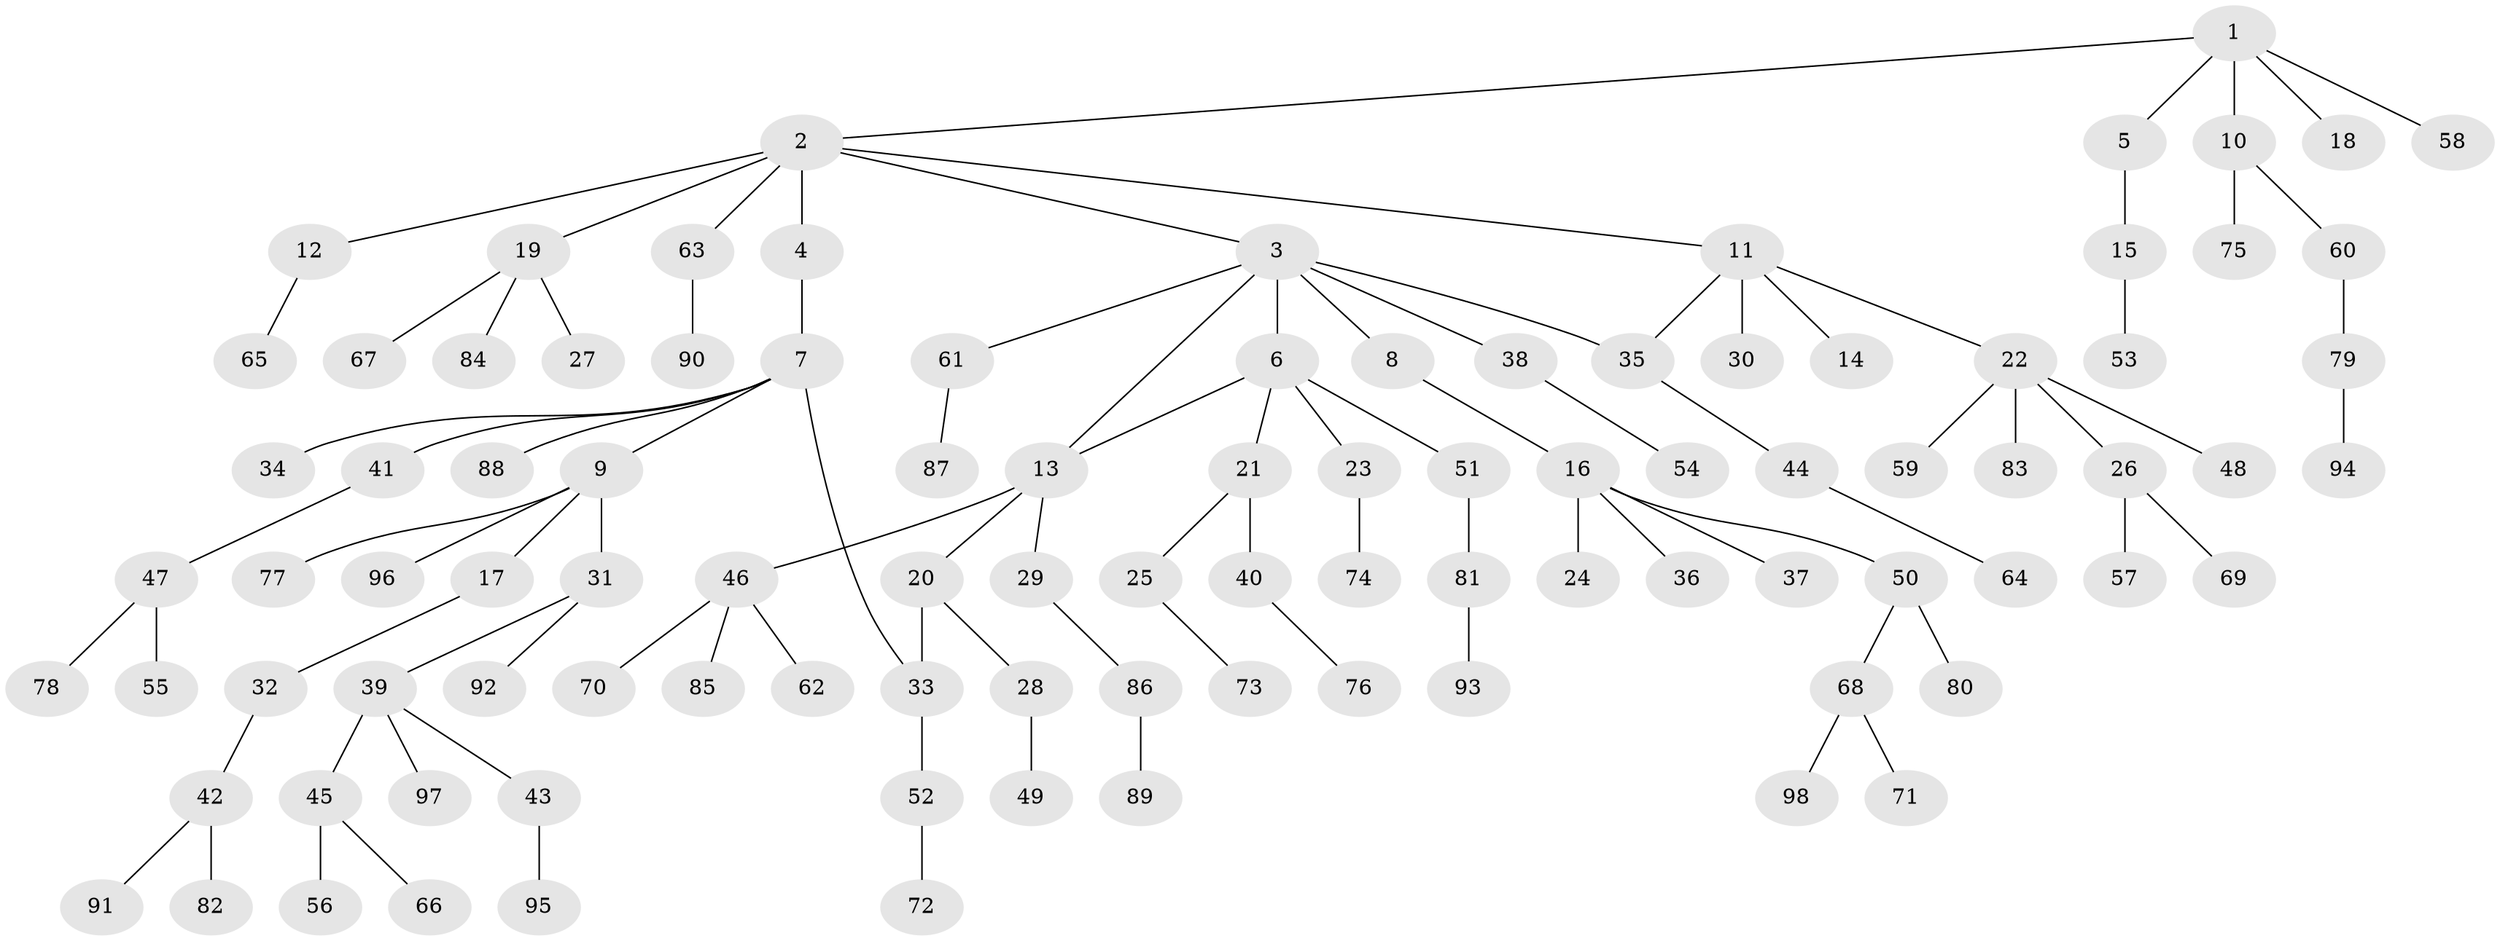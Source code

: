 // coarse degree distribution, {4: 0.07352941176470588, 7: 0.04411764705882353, 2: 0.20588235294117646, 6: 0.04411764705882353, 1: 0.5588235294117647, 3: 0.07352941176470588}
// Generated by graph-tools (version 1.1) at 2025/51/02/27/25 19:51:38]
// undirected, 98 vertices, 100 edges
graph export_dot {
graph [start="1"]
  node [color=gray90,style=filled];
  1;
  2;
  3;
  4;
  5;
  6;
  7;
  8;
  9;
  10;
  11;
  12;
  13;
  14;
  15;
  16;
  17;
  18;
  19;
  20;
  21;
  22;
  23;
  24;
  25;
  26;
  27;
  28;
  29;
  30;
  31;
  32;
  33;
  34;
  35;
  36;
  37;
  38;
  39;
  40;
  41;
  42;
  43;
  44;
  45;
  46;
  47;
  48;
  49;
  50;
  51;
  52;
  53;
  54;
  55;
  56;
  57;
  58;
  59;
  60;
  61;
  62;
  63;
  64;
  65;
  66;
  67;
  68;
  69;
  70;
  71;
  72;
  73;
  74;
  75;
  76;
  77;
  78;
  79;
  80;
  81;
  82;
  83;
  84;
  85;
  86;
  87;
  88;
  89;
  90;
  91;
  92;
  93;
  94;
  95;
  96;
  97;
  98;
  1 -- 2;
  1 -- 5;
  1 -- 10;
  1 -- 18;
  1 -- 58;
  2 -- 3;
  2 -- 4;
  2 -- 11;
  2 -- 12;
  2 -- 19;
  2 -- 63;
  3 -- 6;
  3 -- 8;
  3 -- 35;
  3 -- 38;
  3 -- 61;
  3 -- 13;
  4 -- 7;
  5 -- 15;
  6 -- 13;
  6 -- 21;
  6 -- 23;
  6 -- 51;
  7 -- 9;
  7 -- 34;
  7 -- 41;
  7 -- 88;
  7 -- 33;
  8 -- 16;
  9 -- 17;
  9 -- 31;
  9 -- 77;
  9 -- 96;
  10 -- 60;
  10 -- 75;
  11 -- 14;
  11 -- 22;
  11 -- 30;
  11 -- 35;
  12 -- 65;
  13 -- 20;
  13 -- 29;
  13 -- 46;
  15 -- 53;
  16 -- 24;
  16 -- 36;
  16 -- 37;
  16 -- 50;
  17 -- 32;
  19 -- 27;
  19 -- 67;
  19 -- 84;
  20 -- 28;
  20 -- 33;
  21 -- 25;
  21 -- 40;
  22 -- 26;
  22 -- 48;
  22 -- 59;
  22 -- 83;
  23 -- 74;
  25 -- 73;
  26 -- 57;
  26 -- 69;
  28 -- 49;
  29 -- 86;
  31 -- 39;
  31 -- 92;
  32 -- 42;
  33 -- 52;
  35 -- 44;
  38 -- 54;
  39 -- 43;
  39 -- 45;
  39 -- 97;
  40 -- 76;
  41 -- 47;
  42 -- 82;
  42 -- 91;
  43 -- 95;
  44 -- 64;
  45 -- 56;
  45 -- 66;
  46 -- 62;
  46 -- 70;
  46 -- 85;
  47 -- 55;
  47 -- 78;
  50 -- 68;
  50 -- 80;
  51 -- 81;
  52 -- 72;
  60 -- 79;
  61 -- 87;
  63 -- 90;
  68 -- 71;
  68 -- 98;
  79 -- 94;
  81 -- 93;
  86 -- 89;
}
